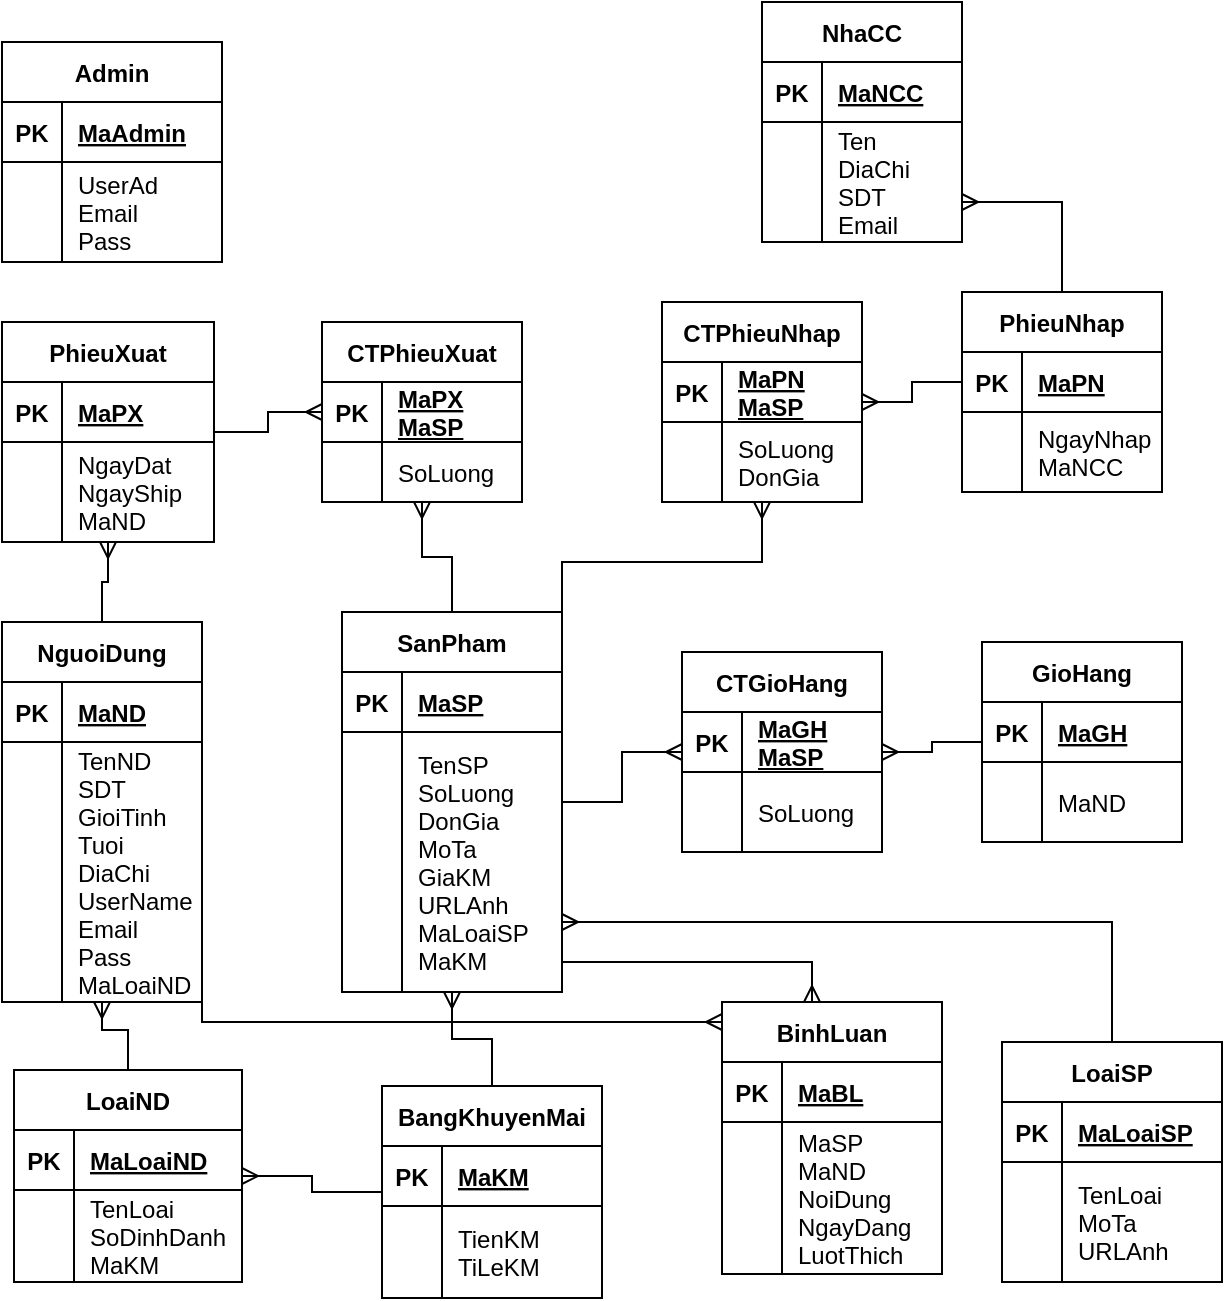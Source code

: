 <mxfile version="14.4.3" type="device"><diagram id="0Lc4mhmD4UPowKFKkLMI" name="Page-1"><mxGraphModel dx="868" dy="1762" grid="1" gridSize="10" guides="1" tooltips="1" connect="1" arrows="1" fold="1" page="1" pageScale="1" pageWidth="827" pageHeight="1169" math="0" shadow="0"><root><mxCell id="0"/><mxCell id="1" parent="0"/><mxCell id="pP6UqdmsQdn2-xyEQO4e-1" value="Admin" style="shape=table;startSize=30;container=1;collapsible=1;childLayout=tableLayout;fixedRows=1;rowLines=0;fontStyle=1;align=center;resizeLast=1;" parent="1" vertex="1"><mxGeometry x="100" y="10" width="110" height="110" as="geometry"/></mxCell><mxCell id="pP6UqdmsQdn2-xyEQO4e-2" value="" style="shape=partialRectangle;collapsible=0;dropTarget=0;pointerEvents=0;fillColor=none;top=0;left=0;bottom=1;right=0;points=[[0,0.5],[1,0.5]];portConstraint=eastwest;" parent="pP6UqdmsQdn2-xyEQO4e-1" vertex="1"><mxGeometry y="30" width="110" height="30" as="geometry"/></mxCell><mxCell id="pP6UqdmsQdn2-xyEQO4e-3" value="PK" style="shape=partialRectangle;connectable=0;fillColor=none;top=0;left=0;bottom=0;right=0;fontStyle=1;overflow=hidden;" parent="pP6UqdmsQdn2-xyEQO4e-2" vertex="1"><mxGeometry width="30" height="30" as="geometry"/></mxCell><mxCell id="pP6UqdmsQdn2-xyEQO4e-4" value="MaAdmin" style="shape=partialRectangle;connectable=0;fillColor=none;top=0;left=0;bottom=0;right=0;align=left;spacingLeft=6;fontStyle=5;overflow=hidden;" parent="pP6UqdmsQdn2-xyEQO4e-2" vertex="1"><mxGeometry x="30" width="80" height="30" as="geometry"/></mxCell><mxCell id="pP6UqdmsQdn2-xyEQO4e-5" value="" style="shape=partialRectangle;collapsible=0;dropTarget=0;pointerEvents=0;fillColor=none;top=0;left=0;bottom=0;right=0;points=[[0,0.5],[1,0.5]];portConstraint=eastwest;" parent="pP6UqdmsQdn2-xyEQO4e-1" vertex="1"><mxGeometry y="60" width="110" height="50" as="geometry"/></mxCell><mxCell id="pP6UqdmsQdn2-xyEQO4e-6" value="" style="shape=partialRectangle;connectable=0;fillColor=none;top=0;left=0;bottom=0;right=0;editable=1;overflow=hidden;" parent="pP6UqdmsQdn2-xyEQO4e-5" vertex="1"><mxGeometry width="30" height="50" as="geometry"/></mxCell><mxCell id="pP6UqdmsQdn2-xyEQO4e-7" value="UserAd&#10;Email&#10;Pass" style="shape=partialRectangle;connectable=0;fillColor=none;top=0;left=0;bottom=0;right=0;align=left;spacingLeft=6;overflow=hidden;" parent="pP6UqdmsQdn2-xyEQO4e-5" vertex="1"><mxGeometry x="30" width="80" height="50" as="geometry"/></mxCell><mxCell id="pP6UqdmsQdn2-xyEQO4e-153" style="edgeStyle=orthogonalEdgeStyle;rounded=0;orthogonalLoop=1;jettySize=auto;html=1;endArrow=ERmany;endFill=0;" parent="1" source="pP6UqdmsQdn2-xyEQO4e-26" target="pP6UqdmsQdn2-xyEQO4e-39" edge="1"><mxGeometry relative="1" as="geometry"/></mxCell><mxCell id="pP6UqdmsQdn2-xyEQO4e-156" style="edgeStyle=orthogonalEdgeStyle;rounded=0;orthogonalLoop=1;jettySize=auto;html=1;endArrow=ERmany;endFill=0;" parent="1" source="pP6UqdmsQdn2-xyEQO4e-26" target="pP6UqdmsQdn2-xyEQO4e-78" edge="1"><mxGeometry relative="1" as="geometry"><Array as="points"><mxPoint x="380" y="270"/><mxPoint x="480" y="270"/></Array></mxGeometry></mxCell><mxCell id="pP6UqdmsQdn2-xyEQO4e-158" style="edgeStyle=orthogonalEdgeStyle;rounded=0;orthogonalLoop=1;jettySize=auto;html=1;endArrow=ERmany;endFill=0;" parent="1" source="pP6UqdmsQdn2-xyEQO4e-26" target="pP6UqdmsQdn2-xyEQO4e-132" edge="1"><mxGeometry relative="1" as="geometry"/></mxCell><mxCell id="pP6UqdmsQdn2-xyEQO4e-171" style="edgeStyle=orthogonalEdgeStyle;rounded=0;orthogonalLoop=1;jettySize=auto;html=1;endArrow=ERmany;endFill=0;" parent="1" source="pP6UqdmsQdn2-xyEQO4e-26" target="pP6UqdmsQdn2-xyEQO4e-146" edge="1"><mxGeometry relative="1" as="geometry"><Array as="points"><mxPoint x="505" y="470"/></Array></mxGeometry></mxCell><mxCell id="pP6UqdmsQdn2-xyEQO4e-26" value="SanPham" style="shape=table;startSize=30;container=1;collapsible=1;childLayout=tableLayout;fixedRows=1;rowLines=0;fontStyle=1;align=center;resizeLast=1;" parent="1" vertex="1"><mxGeometry x="270" y="295" width="110" height="190" as="geometry"/></mxCell><mxCell id="pP6UqdmsQdn2-xyEQO4e-27" value="" style="shape=partialRectangle;collapsible=0;dropTarget=0;pointerEvents=0;fillColor=none;top=0;left=0;bottom=1;right=0;points=[[0,0.5],[1,0.5]];portConstraint=eastwest;" parent="pP6UqdmsQdn2-xyEQO4e-26" vertex="1"><mxGeometry y="30" width="110" height="30" as="geometry"/></mxCell><mxCell id="pP6UqdmsQdn2-xyEQO4e-28" value="PK" style="shape=partialRectangle;connectable=0;fillColor=none;top=0;left=0;bottom=0;right=0;fontStyle=1;overflow=hidden;" parent="pP6UqdmsQdn2-xyEQO4e-27" vertex="1"><mxGeometry width="30" height="30" as="geometry"/></mxCell><mxCell id="pP6UqdmsQdn2-xyEQO4e-29" value="MaSP" style="shape=partialRectangle;connectable=0;fillColor=none;top=0;left=0;bottom=0;right=0;align=left;spacingLeft=6;fontStyle=5;overflow=hidden;" parent="pP6UqdmsQdn2-xyEQO4e-27" vertex="1"><mxGeometry x="30" width="80" height="30" as="geometry"/></mxCell><mxCell id="pP6UqdmsQdn2-xyEQO4e-30" value="" style="shape=partialRectangle;collapsible=0;dropTarget=0;pointerEvents=0;fillColor=none;top=0;left=0;bottom=0;right=0;points=[[0,0.5],[1,0.5]];portConstraint=eastwest;" parent="pP6UqdmsQdn2-xyEQO4e-26" vertex="1"><mxGeometry y="60" width="110" height="130" as="geometry"/></mxCell><mxCell id="pP6UqdmsQdn2-xyEQO4e-31" value="" style="shape=partialRectangle;connectable=0;fillColor=none;top=0;left=0;bottom=0;right=0;editable=1;overflow=hidden;" parent="pP6UqdmsQdn2-xyEQO4e-30" vertex="1"><mxGeometry width="30" height="130" as="geometry"/></mxCell><mxCell id="pP6UqdmsQdn2-xyEQO4e-32" value="TenSP&#10;SoLuong&#10;DonGia&#10;MoTa&#10;GiaKM&#10;URLAnh&#10;MaLoaiSP&#10;MaKM" style="shape=partialRectangle;connectable=0;fillColor=none;top=0;left=0;bottom=0;right=0;align=left;spacingLeft=6;overflow=hidden;" parent="pP6UqdmsQdn2-xyEQO4e-30" vertex="1"><mxGeometry x="30" width="80" height="130" as="geometry"/></mxCell><mxCell id="pP6UqdmsQdn2-xyEQO4e-39" value="CTPhieuXuat" style="shape=table;startSize=30;container=1;collapsible=1;childLayout=tableLayout;fixedRows=1;rowLines=0;fontStyle=1;align=center;resizeLast=1;" parent="1" vertex="1"><mxGeometry x="260" y="150" width="100" height="90" as="geometry"/></mxCell><mxCell id="pP6UqdmsQdn2-xyEQO4e-40" value="" style="shape=partialRectangle;collapsible=0;dropTarget=0;pointerEvents=0;fillColor=none;top=0;left=0;bottom=1;right=0;points=[[0,0.5],[1,0.5]];portConstraint=eastwest;" parent="pP6UqdmsQdn2-xyEQO4e-39" vertex="1"><mxGeometry y="30" width="100" height="30" as="geometry"/></mxCell><mxCell id="pP6UqdmsQdn2-xyEQO4e-41" value="PK" style="shape=partialRectangle;connectable=0;fillColor=none;top=0;left=0;bottom=0;right=0;fontStyle=1;overflow=hidden;" parent="pP6UqdmsQdn2-xyEQO4e-40" vertex="1"><mxGeometry width="30" height="30" as="geometry"/></mxCell><mxCell id="pP6UqdmsQdn2-xyEQO4e-42" value="MaPX&#10;MaSP" style="shape=partialRectangle;connectable=0;fillColor=none;top=0;left=0;bottom=0;right=0;align=left;spacingLeft=6;fontStyle=5;overflow=hidden;" parent="pP6UqdmsQdn2-xyEQO4e-40" vertex="1"><mxGeometry x="30" width="70" height="30" as="geometry"/></mxCell><mxCell id="pP6UqdmsQdn2-xyEQO4e-43" value="" style="shape=partialRectangle;collapsible=0;dropTarget=0;pointerEvents=0;fillColor=none;top=0;left=0;bottom=0;right=0;points=[[0,0.5],[1,0.5]];portConstraint=eastwest;" parent="pP6UqdmsQdn2-xyEQO4e-39" vertex="1"><mxGeometry y="60" width="100" height="30" as="geometry"/></mxCell><mxCell id="pP6UqdmsQdn2-xyEQO4e-44" value="" style="shape=partialRectangle;connectable=0;fillColor=none;top=0;left=0;bottom=0;right=0;editable=1;overflow=hidden;" parent="pP6UqdmsQdn2-xyEQO4e-43" vertex="1"><mxGeometry width="30" height="30" as="geometry"/></mxCell><mxCell id="pP6UqdmsQdn2-xyEQO4e-45" value="SoLuong" style="shape=partialRectangle;connectable=0;fillColor=none;top=0;left=0;bottom=0;right=0;align=left;spacingLeft=6;overflow=hidden;" parent="pP6UqdmsQdn2-xyEQO4e-43" vertex="1"><mxGeometry x="30" width="70" height="30" as="geometry"/></mxCell><mxCell id="pP6UqdmsQdn2-xyEQO4e-154" style="edgeStyle=orthogonalEdgeStyle;rounded=0;orthogonalLoop=1;jettySize=auto;html=1;endArrow=ERmany;endFill=0;" parent="1" source="pP6UqdmsQdn2-xyEQO4e-52" target="pP6UqdmsQdn2-xyEQO4e-39" edge="1"><mxGeometry relative="1" as="geometry"/></mxCell><mxCell id="pP6UqdmsQdn2-xyEQO4e-52" value="PhieuXuat" style="shape=table;startSize=30;container=1;collapsible=1;childLayout=tableLayout;fixedRows=1;rowLines=0;fontStyle=1;align=center;resizeLast=1;" parent="1" vertex="1"><mxGeometry x="100" y="150" width="106" height="110" as="geometry"/></mxCell><mxCell id="pP6UqdmsQdn2-xyEQO4e-53" value="" style="shape=partialRectangle;collapsible=0;dropTarget=0;pointerEvents=0;fillColor=none;top=0;left=0;bottom=1;right=0;points=[[0,0.5],[1,0.5]];portConstraint=eastwest;" parent="pP6UqdmsQdn2-xyEQO4e-52" vertex="1"><mxGeometry y="30" width="106" height="30" as="geometry"/></mxCell><mxCell id="pP6UqdmsQdn2-xyEQO4e-54" value="PK" style="shape=partialRectangle;connectable=0;fillColor=none;top=0;left=0;bottom=0;right=0;fontStyle=1;overflow=hidden;" parent="pP6UqdmsQdn2-xyEQO4e-53" vertex="1"><mxGeometry width="30" height="30" as="geometry"/></mxCell><mxCell id="pP6UqdmsQdn2-xyEQO4e-55" value="MaPX" style="shape=partialRectangle;connectable=0;fillColor=none;top=0;left=0;bottom=0;right=0;align=left;spacingLeft=6;fontStyle=5;overflow=hidden;" parent="pP6UqdmsQdn2-xyEQO4e-53" vertex="1"><mxGeometry x="30" width="76" height="30" as="geometry"/></mxCell><mxCell id="pP6UqdmsQdn2-xyEQO4e-56" value="" style="shape=partialRectangle;collapsible=0;dropTarget=0;pointerEvents=0;fillColor=none;top=0;left=0;bottom=0;right=0;points=[[0,0.5],[1,0.5]];portConstraint=eastwest;" parent="pP6UqdmsQdn2-xyEQO4e-52" vertex="1"><mxGeometry y="60" width="106" height="50" as="geometry"/></mxCell><mxCell id="pP6UqdmsQdn2-xyEQO4e-57" value="" style="shape=partialRectangle;connectable=0;fillColor=none;top=0;left=0;bottom=0;right=0;editable=1;overflow=hidden;" parent="pP6UqdmsQdn2-xyEQO4e-56" vertex="1"><mxGeometry width="30" height="50" as="geometry"/></mxCell><mxCell id="pP6UqdmsQdn2-xyEQO4e-58" value="NgayDat&#10;NgayShip&#10;MaND" style="shape=partialRectangle;connectable=0;fillColor=none;top=0;left=0;bottom=0;right=0;align=left;spacingLeft=6;overflow=hidden;" parent="pP6UqdmsQdn2-xyEQO4e-56" vertex="1"><mxGeometry x="30" width="76" height="50" as="geometry"/></mxCell><mxCell id="pP6UqdmsQdn2-xyEQO4e-155" style="edgeStyle=orthogonalEdgeStyle;rounded=0;orthogonalLoop=1;jettySize=auto;html=1;endArrow=ERmany;endFill=0;" parent="1" source="pP6UqdmsQdn2-xyEQO4e-65" target="pP6UqdmsQdn2-xyEQO4e-52" edge="1"><mxGeometry relative="1" as="geometry"/></mxCell><mxCell id="pP6UqdmsQdn2-xyEQO4e-65" value="NguoiDung" style="shape=table;startSize=30;container=1;collapsible=1;childLayout=tableLayout;fixedRows=1;rowLines=0;fontStyle=1;align=center;resizeLast=1;" parent="1" vertex="1"><mxGeometry x="100" y="300" width="100" height="190" as="geometry"/></mxCell><mxCell id="pP6UqdmsQdn2-xyEQO4e-66" value="" style="shape=partialRectangle;collapsible=0;dropTarget=0;pointerEvents=0;fillColor=none;top=0;left=0;bottom=1;right=0;points=[[0,0.5],[1,0.5]];portConstraint=eastwest;" parent="pP6UqdmsQdn2-xyEQO4e-65" vertex="1"><mxGeometry y="30" width="100" height="30" as="geometry"/></mxCell><mxCell id="pP6UqdmsQdn2-xyEQO4e-67" value="PK" style="shape=partialRectangle;connectable=0;fillColor=none;top=0;left=0;bottom=0;right=0;fontStyle=1;overflow=hidden;" parent="pP6UqdmsQdn2-xyEQO4e-66" vertex="1"><mxGeometry width="30" height="30" as="geometry"/></mxCell><mxCell id="pP6UqdmsQdn2-xyEQO4e-68" value="MaND" style="shape=partialRectangle;connectable=0;fillColor=none;top=0;left=0;bottom=0;right=0;align=left;spacingLeft=6;fontStyle=5;overflow=hidden;" parent="pP6UqdmsQdn2-xyEQO4e-66" vertex="1"><mxGeometry x="30" width="70" height="30" as="geometry"/></mxCell><mxCell id="pP6UqdmsQdn2-xyEQO4e-69" value="" style="shape=partialRectangle;collapsible=0;dropTarget=0;pointerEvents=0;fillColor=none;top=0;left=0;bottom=0;right=0;points=[[0,0.5],[1,0.5]];portConstraint=eastwest;" parent="pP6UqdmsQdn2-xyEQO4e-65" vertex="1"><mxGeometry y="60" width="100" height="130" as="geometry"/></mxCell><mxCell id="pP6UqdmsQdn2-xyEQO4e-70" value="" style="shape=partialRectangle;connectable=0;fillColor=none;top=0;left=0;bottom=0;right=0;editable=1;overflow=hidden;" parent="pP6UqdmsQdn2-xyEQO4e-69" vertex="1"><mxGeometry width="30" height="130" as="geometry"/></mxCell><mxCell id="pP6UqdmsQdn2-xyEQO4e-71" value="TenND&#10;SDT&#10;GioiTinh&#10;Tuoi&#10;DiaChi&#10;UserName&#10;Email&#10;Pass&#10;MaLoaiND" style="shape=partialRectangle;connectable=0;fillColor=none;top=0;left=0;bottom=0;right=0;align=left;spacingLeft=6;overflow=hidden;" parent="pP6UqdmsQdn2-xyEQO4e-69" vertex="1"><mxGeometry x="30" width="70" height="130" as="geometry"/></mxCell><mxCell id="pP6UqdmsQdn2-xyEQO4e-78" value="CTPhieuNhap" style="shape=table;startSize=30;container=1;collapsible=1;childLayout=tableLayout;fixedRows=1;rowLines=0;fontStyle=1;align=center;resizeLast=1;" parent="1" vertex="1"><mxGeometry x="430" y="140" width="100" height="100" as="geometry"/></mxCell><mxCell id="pP6UqdmsQdn2-xyEQO4e-79" value="" style="shape=partialRectangle;collapsible=0;dropTarget=0;pointerEvents=0;fillColor=none;top=0;left=0;bottom=1;right=0;points=[[0,0.5],[1,0.5]];portConstraint=eastwest;" parent="pP6UqdmsQdn2-xyEQO4e-78" vertex="1"><mxGeometry y="30" width="100" height="30" as="geometry"/></mxCell><mxCell id="pP6UqdmsQdn2-xyEQO4e-80" value="PK" style="shape=partialRectangle;connectable=0;fillColor=none;top=0;left=0;bottom=0;right=0;fontStyle=1;overflow=hidden;" parent="pP6UqdmsQdn2-xyEQO4e-79" vertex="1"><mxGeometry width="30" height="30" as="geometry"/></mxCell><mxCell id="pP6UqdmsQdn2-xyEQO4e-81" value="MaPN&#10;MaSP" style="shape=partialRectangle;connectable=0;fillColor=none;top=0;left=0;bottom=0;right=0;align=left;spacingLeft=6;fontStyle=5;overflow=hidden;" parent="pP6UqdmsQdn2-xyEQO4e-79" vertex="1"><mxGeometry x="30" width="70" height="30" as="geometry"/></mxCell><mxCell id="pP6UqdmsQdn2-xyEQO4e-82" value="" style="shape=partialRectangle;collapsible=0;dropTarget=0;pointerEvents=0;fillColor=none;top=0;left=0;bottom=0;right=0;points=[[0,0.5],[1,0.5]];portConstraint=eastwest;" parent="pP6UqdmsQdn2-xyEQO4e-78" vertex="1"><mxGeometry y="60" width="100" height="40" as="geometry"/></mxCell><mxCell id="pP6UqdmsQdn2-xyEQO4e-83" value="" style="shape=partialRectangle;connectable=0;fillColor=none;top=0;left=0;bottom=0;right=0;editable=1;overflow=hidden;" parent="pP6UqdmsQdn2-xyEQO4e-82" vertex="1"><mxGeometry width="30" height="40" as="geometry"/></mxCell><mxCell id="pP6UqdmsQdn2-xyEQO4e-84" value="SoLuong&#10;DonGia" style="shape=partialRectangle;connectable=0;fillColor=none;top=0;left=0;bottom=0;right=0;align=left;spacingLeft=6;overflow=hidden;" parent="pP6UqdmsQdn2-xyEQO4e-82" vertex="1"><mxGeometry x="30" width="70" height="40" as="geometry"/></mxCell><mxCell id="pP6UqdmsQdn2-xyEQO4e-173" style="edgeStyle=orthogonalEdgeStyle;rounded=0;orthogonalLoop=1;jettySize=auto;html=1;endArrow=ERmany;endFill=0;" parent="1" source="pP6UqdmsQdn2-xyEQO4e-91" target="pP6UqdmsQdn2-xyEQO4e-98" edge="1"><mxGeometry relative="1" as="geometry"><Array as="points"><mxPoint x="630" y="90"/></Array></mxGeometry></mxCell><mxCell id="pP6UqdmsQdn2-xyEQO4e-91" value="PhieuNhap" style="shape=table;startSize=30;container=1;collapsible=1;childLayout=tableLayout;fixedRows=1;rowLines=0;fontStyle=1;align=center;resizeLast=1;" parent="1" vertex="1"><mxGeometry x="580" y="135" width="100" height="100" as="geometry"/></mxCell><mxCell id="pP6UqdmsQdn2-xyEQO4e-92" value="" style="shape=partialRectangle;collapsible=0;dropTarget=0;pointerEvents=0;fillColor=none;top=0;left=0;bottom=1;right=0;points=[[0,0.5],[1,0.5]];portConstraint=eastwest;" parent="pP6UqdmsQdn2-xyEQO4e-91" vertex="1"><mxGeometry y="30" width="100" height="30" as="geometry"/></mxCell><mxCell id="pP6UqdmsQdn2-xyEQO4e-93" value="PK" style="shape=partialRectangle;connectable=0;fillColor=none;top=0;left=0;bottom=0;right=0;fontStyle=1;overflow=hidden;" parent="pP6UqdmsQdn2-xyEQO4e-92" vertex="1"><mxGeometry width="30" height="30" as="geometry"/></mxCell><mxCell id="pP6UqdmsQdn2-xyEQO4e-94" value="MaPN" style="shape=partialRectangle;connectable=0;fillColor=none;top=0;left=0;bottom=0;right=0;align=left;spacingLeft=6;fontStyle=5;overflow=hidden;" parent="pP6UqdmsQdn2-xyEQO4e-92" vertex="1"><mxGeometry x="30" width="70" height="30" as="geometry"/></mxCell><mxCell id="pP6UqdmsQdn2-xyEQO4e-95" value="" style="shape=partialRectangle;collapsible=0;dropTarget=0;pointerEvents=0;fillColor=none;top=0;left=0;bottom=0;right=0;points=[[0,0.5],[1,0.5]];portConstraint=eastwest;" parent="pP6UqdmsQdn2-xyEQO4e-91" vertex="1"><mxGeometry y="60" width="100" height="40" as="geometry"/></mxCell><mxCell id="pP6UqdmsQdn2-xyEQO4e-96" value="" style="shape=partialRectangle;connectable=0;fillColor=none;top=0;left=0;bottom=0;right=0;editable=1;overflow=hidden;" parent="pP6UqdmsQdn2-xyEQO4e-95" vertex="1"><mxGeometry width="30" height="40" as="geometry"/></mxCell><mxCell id="pP6UqdmsQdn2-xyEQO4e-97" value="NgayNhap&#10;MaNCC" style="shape=partialRectangle;connectable=0;fillColor=none;top=0;left=0;bottom=0;right=0;align=left;spacingLeft=6;overflow=hidden;" parent="pP6UqdmsQdn2-xyEQO4e-95" vertex="1"><mxGeometry x="30" width="70" height="40" as="geometry"/></mxCell><mxCell id="pP6UqdmsQdn2-xyEQO4e-98" value="NhaCC" style="shape=table;startSize=30;container=1;collapsible=1;childLayout=tableLayout;fixedRows=1;rowLines=0;fontStyle=1;align=center;resizeLast=1;" parent="1" vertex="1"><mxGeometry x="480" y="-10" width="100" height="120" as="geometry"/></mxCell><mxCell id="pP6UqdmsQdn2-xyEQO4e-99" value="" style="shape=partialRectangle;collapsible=0;dropTarget=0;pointerEvents=0;fillColor=none;top=0;left=0;bottom=1;right=0;points=[[0,0.5],[1,0.5]];portConstraint=eastwest;" parent="pP6UqdmsQdn2-xyEQO4e-98" vertex="1"><mxGeometry y="30" width="100" height="30" as="geometry"/></mxCell><mxCell id="pP6UqdmsQdn2-xyEQO4e-100" value="PK" style="shape=partialRectangle;connectable=0;fillColor=none;top=0;left=0;bottom=0;right=0;fontStyle=1;overflow=hidden;" parent="pP6UqdmsQdn2-xyEQO4e-99" vertex="1"><mxGeometry width="30" height="30" as="geometry"/></mxCell><mxCell id="pP6UqdmsQdn2-xyEQO4e-101" value="MaNCC" style="shape=partialRectangle;connectable=0;fillColor=none;top=0;left=0;bottom=0;right=0;align=left;spacingLeft=6;fontStyle=5;overflow=hidden;" parent="pP6UqdmsQdn2-xyEQO4e-99" vertex="1"><mxGeometry x="30" width="70" height="30" as="geometry"/></mxCell><mxCell id="pP6UqdmsQdn2-xyEQO4e-102" value="" style="shape=partialRectangle;collapsible=0;dropTarget=0;pointerEvents=0;fillColor=none;top=0;left=0;bottom=0;right=0;points=[[0,0.5],[1,0.5]];portConstraint=eastwest;" parent="pP6UqdmsQdn2-xyEQO4e-98" vertex="1"><mxGeometry y="60" width="100" height="60" as="geometry"/></mxCell><mxCell id="pP6UqdmsQdn2-xyEQO4e-103" value="" style="shape=partialRectangle;connectable=0;fillColor=none;top=0;left=0;bottom=0;right=0;editable=1;overflow=hidden;" parent="pP6UqdmsQdn2-xyEQO4e-102" vertex="1"><mxGeometry width="30" height="60" as="geometry"/></mxCell><mxCell id="pP6UqdmsQdn2-xyEQO4e-104" value="Ten&#10;DiaChi&#10;SDT&#10;Email" style="shape=partialRectangle;connectable=0;fillColor=none;top=0;left=0;bottom=0;right=0;align=left;spacingLeft=6;overflow=hidden;" parent="pP6UqdmsQdn2-xyEQO4e-102" vertex="1"><mxGeometry x="30" width="70" height="60" as="geometry"/></mxCell><mxCell id="pP6UqdmsQdn2-xyEQO4e-160" style="edgeStyle=orthogonalEdgeStyle;rounded=0;orthogonalLoop=1;jettySize=auto;html=1;endArrow=ERmany;endFill=0;" parent="1" source="pP6UqdmsQdn2-xyEQO4e-106" target="pP6UqdmsQdn2-xyEQO4e-65" edge="1"><mxGeometry relative="1" as="geometry"/></mxCell><mxCell id="pP6UqdmsQdn2-xyEQO4e-106" value="LoaiND" style="shape=table;startSize=30;container=1;collapsible=1;childLayout=tableLayout;fixedRows=1;rowLines=0;fontStyle=1;align=center;resizeLast=1;" parent="1" vertex="1"><mxGeometry x="106" y="524" width="114" height="106" as="geometry"/></mxCell><mxCell id="pP6UqdmsQdn2-xyEQO4e-107" value="" style="shape=partialRectangle;collapsible=0;dropTarget=0;pointerEvents=0;fillColor=none;top=0;left=0;bottom=1;right=0;points=[[0,0.5],[1,0.5]];portConstraint=eastwest;" parent="pP6UqdmsQdn2-xyEQO4e-106" vertex="1"><mxGeometry y="30" width="114" height="30" as="geometry"/></mxCell><mxCell id="pP6UqdmsQdn2-xyEQO4e-108" value="PK" style="shape=partialRectangle;connectable=0;fillColor=none;top=0;left=0;bottom=0;right=0;fontStyle=1;overflow=hidden;" parent="pP6UqdmsQdn2-xyEQO4e-107" vertex="1"><mxGeometry width="30" height="30" as="geometry"/></mxCell><mxCell id="pP6UqdmsQdn2-xyEQO4e-109" value="MaLoaiND" style="shape=partialRectangle;connectable=0;fillColor=none;top=0;left=0;bottom=0;right=0;align=left;spacingLeft=6;fontStyle=5;overflow=hidden;" parent="pP6UqdmsQdn2-xyEQO4e-107" vertex="1"><mxGeometry x="30" width="84" height="30" as="geometry"/></mxCell><mxCell id="pP6UqdmsQdn2-xyEQO4e-110" value="" style="shape=partialRectangle;collapsible=0;dropTarget=0;pointerEvents=0;fillColor=none;top=0;left=0;bottom=0;right=0;points=[[0,0.5],[1,0.5]];portConstraint=eastwest;" parent="pP6UqdmsQdn2-xyEQO4e-106" vertex="1"><mxGeometry y="60" width="114" height="46" as="geometry"/></mxCell><mxCell id="pP6UqdmsQdn2-xyEQO4e-111" value="" style="shape=partialRectangle;connectable=0;fillColor=none;top=0;left=0;bottom=0;right=0;editable=1;overflow=hidden;" parent="pP6UqdmsQdn2-xyEQO4e-110" vertex="1"><mxGeometry width="30" height="46" as="geometry"/></mxCell><mxCell id="pP6UqdmsQdn2-xyEQO4e-112" value="TenLoai&#10;SoDinhDanh&#10;MaKM" style="shape=partialRectangle;connectable=0;fillColor=none;top=0;left=0;bottom=0;right=0;align=left;spacingLeft=6;overflow=hidden;" parent="pP6UqdmsQdn2-xyEQO4e-110" vertex="1"><mxGeometry x="30" width="84" height="46" as="geometry"/></mxCell><mxCell id="pP6UqdmsQdn2-xyEQO4e-162" style="edgeStyle=orthogonalEdgeStyle;rounded=0;orthogonalLoop=1;jettySize=auto;html=1;endArrow=ERmany;endFill=0;" parent="1" source="pP6UqdmsQdn2-xyEQO4e-113" target="pP6UqdmsQdn2-xyEQO4e-106" edge="1"><mxGeometry relative="1" as="geometry"/></mxCell><mxCell id="pP6UqdmsQdn2-xyEQO4e-174" style="edgeStyle=orthogonalEdgeStyle;rounded=0;orthogonalLoop=1;jettySize=auto;html=1;endArrow=ERmany;endFill=0;" parent="1" source="pP6UqdmsQdn2-xyEQO4e-113" target="pP6UqdmsQdn2-xyEQO4e-26" edge="1"><mxGeometry relative="1" as="geometry"/></mxCell><mxCell id="pP6UqdmsQdn2-xyEQO4e-113" value="BangKhuyenMai" style="shape=table;startSize=30;container=1;collapsible=1;childLayout=tableLayout;fixedRows=1;rowLines=0;fontStyle=1;align=center;resizeLast=1;" parent="1" vertex="1"><mxGeometry x="290" y="532" width="110" height="106" as="geometry"/></mxCell><mxCell id="pP6UqdmsQdn2-xyEQO4e-114" value="" style="shape=partialRectangle;collapsible=0;dropTarget=0;pointerEvents=0;fillColor=none;top=0;left=0;bottom=1;right=0;points=[[0,0.5],[1,0.5]];portConstraint=eastwest;" parent="pP6UqdmsQdn2-xyEQO4e-113" vertex="1"><mxGeometry y="30" width="110" height="30" as="geometry"/></mxCell><mxCell id="pP6UqdmsQdn2-xyEQO4e-115" value="PK" style="shape=partialRectangle;connectable=0;fillColor=none;top=0;left=0;bottom=0;right=0;fontStyle=1;overflow=hidden;" parent="pP6UqdmsQdn2-xyEQO4e-114" vertex="1"><mxGeometry width="30" height="30" as="geometry"/></mxCell><mxCell id="pP6UqdmsQdn2-xyEQO4e-116" value="MaKM" style="shape=partialRectangle;connectable=0;fillColor=none;top=0;left=0;bottom=0;right=0;align=left;spacingLeft=6;fontStyle=5;overflow=hidden;" parent="pP6UqdmsQdn2-xyEQO4e-114" vertex="1"><mxGeometry x="30" width="80" height="30" as="geometry"/></mxCell><mxCell id="pP6UqdmsQdn2-xyEQO4e-117" value="" style="shape=partialRectangle;collapsible=0;dropTarget=0;pointerEvents=0;fillColor=none;top=0;left=0;bottom=0;right=0;points=[[0,0.5],[1,0.5]];portConstraint=eastwest;" parent="pP6UqdmsQdn2-xyEQO4e-113" vertex="1"><mxGeometry y="60" width="110" height="46" as="geometry"/></mxCell><mxCell id="pP6UqdmsQdn2-xyEQO4e-118" value="" style="shape=partialRectangle;connectable=0;fillColor=none;top=0;left=0;bottom=0;right=0;editable=1;overflow=hidden;" parent="pP6UqdmsQdn2-xyEQO4e-117" vertex="1"><mxGeometry width="30" height="46" as="geometry"/></mxCell><mxCell id="pP6UqdmsQdn2-xyEQO4e-119" value="TienKM&#10;TiLeKM" style="shape=partialRectangle;connectable=0;fillColor=none;top=0;left=0;bottom=0;right=0;align=left;spacingLeft=6;overflow=hidden;" parent="pP6UqdmsQdn2-xyEQO4e-117" vertex="1"><mxGeometry x="30" width="80" height="46" as="geometry"/></mxCell><mxCell id="pP6UqdmsQdn2-xyEQO4e-132" value="CTGioHang" style="shape=table;startSize=30;container=1;collapsible=1;childLayout=tableLayout;fixedRows=1;rowLines=0;fontStyle=1;align=center;resizeLast=1;" parent="1" vertex="1"><mxGeometry x="440" y="315" width="100" height="100" as="geometry"/></mxCell><mxCell id="pP6UqdmsQdn2-xyEQO4e-133" value="" style="shape=partialRectangle;collapsible=0;dropTarget=0;pointerEvents=0;fillColor=none;top=0;left=0;bottom=1;right=0;points=[[0,0.5],[1,0.5]];portConstraint=eastwest;" parent="pP6UqdmsQdn2-xyEQO4e-132" vertex="1"><mxGeometry y="30" width="100" height="30" as="geometry"/></mxCell><mxCell id="pP6UqdmsQdn2-xyEQO4e-134" value="PK" style="shape=partialRectangle;connectable=0;fillColor=none;top=0;left=0;bottom=0;right=0;fontStyle=1;overflow=hidden;" parent="pP6UqdmsQdn2-xyEQO4e-133" vertex="1"><mxGeometry width="30" height="30" as="geometry"/></mxCell><mxCell id="pP6UqdmsQdn2-xyEQO4e-135" value="MaGH&#10;MaSP" style="shape=partialRectangle;connectable=0;fillColor=none;top=0;left=0;bottom=0;right=0;align=left;spacingLeft=6;fontStyle=5;overflow=hidden;" parent="pP6UqdmsQdn2-xyEQO4e-133" vertex="1"><mxGeometry x="30" width="70" height="30" as="geometry"/></mxCell><mxCell id="pP6UqdmsQdn2-xyEQO4e-136" value="" style="shape=partialRectangle;collapsible=0;dropTarget=0;pointerEvents=0;fillColor=none;top=0;left=0;bottom=0;right=0;points=[[0,0.5],[1,0.5]];portConstraint=eastwest;" parent="pP6UqdmsQdn2-xyEQO4e-132" vertex="1"><mxGeometry y="60" width="100" height="40" as="geometry"/></mxCell><mxCell id="pP6UqdmsQdn2-xyEQO4e-137" value="" style="shape=partialRectangle;connectable=0;fillColor=none;top=0;left=0;bottom=0;right=0;editable=1;overflow=hidden;" parent="pP6UqdmsQdn2-xyEQO4e-136" vertex="1"><mxGeometry width="30" height="40" as="geometry"/></mxCell><mxCell id="pP6UqdmsQdn2-xyEQO4e-138" value="SoLuong" style="shape=partialRectangle;connectable=0;fillColor=none;top=0;left=0;bottom=0;right=0;align=left;spacingLeft=6;overflow=hidden;" parent="pP6UqdmsQdn2-xyEQO4e-136" vertex="1"><mxGeometry x="30" width="70" height="40" as="geometry"/></mxCell><mxCell id="pP6UqdmsQdn2-xyEQO4e-159" style="edgeStyle=orthogonalEdgeStyle;rounded=0;orthogonalLoop=1;jettySize=auto;html=1;endArrow=ERmany;endFill=0;" parent="1" source="pP6UqdmsQdn2-xyEQO4e-139" target="pP6UqdmsQdn2-xyEQO4e-132" edge="1"><mxGeometry relative="1" as="geometry"/></mxCell><mxCell id="pP6UqdmsQdn2-xyEQO4e-139" value="GioHang" style="shape=table;startSize=30;container=1;collapsible=1;childLayout=tableLayout;fixedRows=1;rowLines=0;fontStyle=1;align=center;resizeLast=1;" parent="1" vertex="1"><mxGeometry x="590" y="310" width="100" height="100" as="geometry"/></mxCell><mxCell id="pP6UqdmsQdn2-xyEQO4e-140" value="" style="shape=partialRectangle;collapsible=0;dropTarget=0;pointerEvents=0;fillColor=none;top=0;left=0;bottom=1;right=0;points=[[0,0.5],[1,0.5]];portConstraint=eastwest;" parent="pP6UqdmsQdn2-xyEQO4e-139" vertex="1"><mxGeometry y="30" width="100" height="30" as="geometry"/></mxCell><mxCell id="pP6UqdmsQdn2-xyEQO4e-141" value="PK" style="shape=partialRectangle;connectable=0;fillColor=none;top=0;left=0;bottom=0;right=0;fontStyle=1;overflow=hidden;" parent="pP6UqdmsQdn2-xyEQO4e-140" vertex="1"><mxGeometry width="30" height="30" as="geometry"/></mxCell><mxCell id="pP6UqdmsQdn2-xyEQO4e-142" value="MaGH" style="shape=partialRectangle;connectable=0;fillColor=none;top=0;left=0;bottom=0;right=0;align=left;spacingLeft=6;fontStyle=5;overflow=hidden;" parent="pP6UqdmsQdn2-xyEQO4e-140" vertex="1"><mxGeometry x="30" width="70" height="30" as="geometry"/></mxCell><mxCell id="pP6UqdmsQdn2-xyEQO4e-143" value="" style="shape=partialRectangle;collapsible=0;dropTarget=0;pointerEvents=0;fillColor=none;top=0;left=0;bottom=0;right=0;points=[[0,0.5],[1,0.5]];portConstraint=eastwest;" parent="pP6UqdmsQdn2-xyEQO4e-139" vertex="1"><mxGeometry y="60" width="100" height="40" as="geometry"/></mxCell><mxCell id="pP6UqdmsQdn2-xyEQO4e-144" value="" style="shape=partialRectangle;connectable=0;fillColor=none;top=0;left=0;bottom=0;right=0;editable=1;overflow=hidden;" parent="pP6UqdmsQdn2-xyEQO4e-143" vertex="1"><mxGeometry width="30" height="40" as="geometry"/></mxCell><mxCell id="pP6UqdmsQdn2-xyEQO4e-145" value="MaND" style="shape=partialRectangle;connectable=0;fillColor=none;top=0;left=0;bottom=0;right=0;align=left;spacingLeft=6;overflow=hidden;" parent="pP6UqdmsQdn2-xyEQO4e-143" vertex="1"><mxGeometry x="30" width="70" height="40" as="geometry"/></mxCell><mxCell id="pP6UqdmsQdn2-xyEQO4e-146" value="BinhLuan" style="shape=table;startSize=30;container=1;collapsible=1;childLayout=tableLayout;fixedRows=1;rowLines=0;fontStyle=1;align=center;resizeLast=1;" parent="1" vertex="1"><mxGeometry x="460" y="490" width="110" height="136" as="geometry"/></mxCell><mxCell id="pP6UqdmsQdn2-xyEQO4e-147" value="" style="shape=partialRectangle;collapsible=0;dropTarget=0;pointerEvents=0;fillColor=none;top=0;left=0;bottom=1;right=0;points=[[0,0.5],[1,0.5]];portConstraint=eastwest;" parent="pP6UqdmsQdn2-xyEQO4e-146" vertex="1"><mxGeometry y="30" width="110" height="30" as="geometry"/></mxCell><mxCell id="pP6UqdmsQdn2-xyEQO4e-148" value="PK" style="shape=partialRectangle;connectable=0;fillColor=none;top=0;left=0;bottom=0;right=0;fontStyle=1;overflow=hidden;" parent="pP6UqdmsQdn2-xyEQO4e-147" vertex="1"><mxGeometry width="30" height="30" as="geometry"/></mxCell><mxCell id="pP6UqdmsQdn2-xyEQO4e-149" value="MaBL" style="shape=partialRectangle;connectable=0;fillColor=none;top=0;left=0;bottom=0;right=0;align=left;spacingLeft=6;fontStyle=5;overflow=hidden;" parent="pP6UqdmsQdn2-xyEQO4e-147" vertex="1"><mxGeometry x="30" width="80" height="30" as="geometry"/></mxCell><mxCell id="pP6UqdmsQdn2-xyEQO4e-150" value="" style="shape=partialRectangle;collapsible=0;dropTarget=0;pointerEvents=0;fillColor=none;top=0;left=0;bottom=0;right=0;points=[[0,0.5],[1,0.5]];portConstraint=eastwest;" parent="pP6UqdmsQdn2-xyEQO4e-146" vertex="1"><mxGeometry y="60" width="110" height="76" as="geometry"/></mxCell><mxCell id="pP6UqdmsQdn2-xyEQO4e-151" value="" style="shape=partialRectangle;connectable=0;fillColor=none;top=0;left=0;bottom=0;right=0;editable=1;overflow=hidden;" parent="pP6UqdmsQdn2-xyEQO4e-150" vertex="1"><mxGeometry width="30" height="76" as="geometry"/></mxCell><mxCell id="pP6UqdmsQdn2-xyEQO4e-152" value="MaSP&#10;MaND&#10;NoiDung&#10;NgayDang&#10;LuotThich" style="shape=partialRectangle;connectable=0;fillColor=none;top=0;left=0;bottom=0;right=0;align=left;spacingLeft=6;overflow=hidden;" parent="pP6UqdmsQdn2-xyEQO4e-150" vertex="1"><mxGeometry x="30" width="80" height="76" as="geometry"/></mxCell><mxCell id="pP6UqdmsQdn2-xyEQO4e-157" style="edgeStyle=orthogonalEdgeStyle;rounded=0;orthogonalLoop=1;jettySize=auto;html=1;endArrow=ERmany;endFill=0;" parent="1" source="pP6UqdmsQdn2-xyEQO4e-92" target="pP6UqdmsQdn2-xyEQO4e-78" edge="1"><mxGeometry relative="1" as="geometry"/></mxCell><mxCell id="pP6UqdmsQdn2-xyEQO4e-170" style="edgeStyle=orthogonalEdgeStyle;rounded=0;orthogonalLoop=1;jettySize=auto;html=1;endArrow=ERmany;endFill=0;" parent="1" source="pP6UqdmsQdn2-xyEQO4e-163" target="pP6UqdmsQdn2-xyEQO4e-26" edge="1"><mxGeometry relative="1" as="geometry"><Array as="points"><mxPoint x="655" y="450"/></Array></mxGeometry></mxCell><mxCell id="pP6UqdmsQdn2-xyEQO4e-163" value="LoaiSP" style="shape=table;startSize=30;container=1;collapsible=1;childLayout=tableLayout;fixedRows=1;rowLines=0;fontStyle=1;align=center;resizeLast=1;" parent="1" vertex="1"><mxGeometry x="600" y="510" width="110" height="120" as="geometry"/></mxCell><mxCell id="pP6UqdmsQdn2-xyEQO4e-164" value="" style="shape=partialRectangle;collapsible=0;dropTarget=0;pointerEvents=0;fillColor=none;top=0;left=0;bottom=1;right=0;points=[[0,0.5],[1,0.5]];portConstraint=eastwest;" parent="pP6UqdmsQdn2-xyEQO4e-163" vertex="1"><mxGeometry y="30" width="110" height="30" as="geometry"/></mxCell><mxCell id="pP6UqdmsQdn2-xyEQO4e-165" value="PK" style="shape=partialRectangle;connectable=0;fillColor=none;top=0;left=0;bottom=0;right=0;fontStyle=1;overflow=hidden;" parent="pP6UqdmsQdn2-xyEQO4e-164" vertex="1"><mxGeometry width="30" height="30" as="geometry"/></mxCell><mxCell id="pP6UqdmsQdn2-xyEQO4e-166" value="MaLoaiSP" style="shape=partialRectangle;connectable=0;fillColor=none;top=0;left=0;bottom=0;right=0;align=left;spacingLeft=6;fontStyle=5;overflow=hidden;" parent="pP6UqdmsQdn2-xyEQO4e-164" vertex="1"><mxGeometry x="30" width="80" height="30" as="geometry"/></mxCell><mxCell id="pP6UqdmsQdn2-xyEQO4e-167" value="" style="shape=partialRectangle;collapsible=0;dropTarget=0;pointerEvents=0;fillColor=none;top=0;left=0;bottom=0;right=0;points=[[0,0.5],[1,0.5]];portConstraint=eastwest;" parent="pP6UqdmsQdn2-xyEQO4e-163" vertex="1"><mxGeometry y="60" width="110" height="60" as="geometry"/></mxCell><mxCell id="pP6UqdmsQdn2-xyEQO4e-168" value="" style="shape=partialRectangle;connectable=0;fillColor=none;top=0;left=0;bottom=0;right=0;editable=1;overflow=hidden;" parent="pP6UqdmsQdn2-xyEQO4e-167" vertex="1"><mxGeometry width="30" height="60" as="geometry"/></mxCell><mxCell id="pP6UqdmsQdn2-xyEQO4e-169" value="TenLoai&#10;MoTa&#10;URLAnh" style="shape=partialRectangle;connectable=0;fillColor=none;top=0;left=0;bottom=0;right=0;align=left;spacingLeft=6;overflow=hidden;" parent="pP6UqdmsQdn2-xyEQO4e-167" vertex="1"><mxGeometry x="30" width="80" height="60" as="geometry"/></mxCell><mxCell id="pP6UqdmsQdn2-xyEQO4e-172" style="edgeStyle=orthogonalEdgeStyle;rounded=0;orthogonalLoop=1;jettySize=auto;html=1;endArrow=ERmany;endFill=0;" parent="1" source="pP6UqdmsQdn2-xyEQO4e-69" target="pP6UqdmsQdn2-xyEQO4e-146" edge="1"><mxGeometry relative="1" as="geometry"><Array as="points"><mxPoint x="200" y="500"/><mxPoint x="470" y="500"/></Array></mxGeometry></mxCell></root></mxGraphModel></diagram></mxfile>